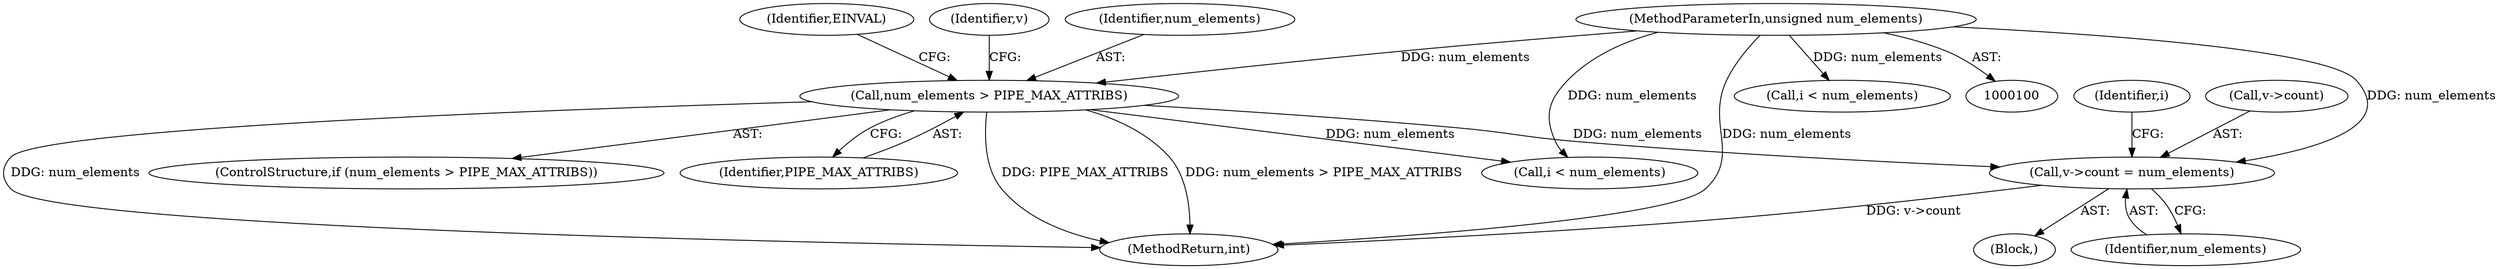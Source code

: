 digraph "0_virglrenderer_737c3350850ca4dbc5633b3bdb4118176ce59920@pointer" {
"1000126" [label="(Call,v->count = num_elements)"];
"1000121" [label="(Call,num_elements > PIPE_MAX_ATTRIBS)"];
"1000103" [label="(MethodParameterIn,unsigned num_elements)"];
"1000121" [label="(Call,num_elements > PIPE_MAX_ATTRIBS)"];
"1000105" [label="(Block,)"];
"1000128" [label="(Identifier,v)"];
"1000103" [label="(MethodParameterIn,unsigned num_elements)"];
"1000133" [label="(Identifier,i)"];
"1000122" [label="(Identifier,num_elements)"];
"1000125" [label="(Identifier,EINVAL)"];
"1000126" [label="(Call,v->count = num_elements)"];
"1000641" [label="(MethodReturn,int)"];
"1000123" [label="(Identifier,PIPE_MAX_ATTRIBS)"];
"1000554" [label="(Call,i < num_elements)"];
"1000120" [label="(ControlStructure,if (num_elements > PIPE_MAX_ATTRIBS))"];
"1000127" [label="(Call,v->count)"];
"1000130" [label="(Identifier,num_elements)"];
"1000135" [label="(Call,i < num_elements)"];
"1000126" -> "1000105"  [label="AST: "];
"1000126" -> "1000130"  [label="CFG: "];
"1000127" -> "1000126"  [label="AST: "];
"1000130" -> "1000126"  [label="AST: "];
"1000133" -> "1000126"  [label="CFG: "];
"1000126" -> "1000641"  [label="DDG: v->count"];
"1000121" -> "1000126"  [label="DDG: num_elements"];
"1000103" -> "1000126"  [label="DDG: num_elements"];
"1000121" -> "1000120"  [label="AST: "];
"1000121" -> "1000123"  [label="CFG: "];
"1000122" -> "1000121"  [label="AST: "];
"1000123" -> "1000121"  [label="AST: "];
"1000125" -> "1000121"  [label="CFG: "];
"1000128" -> "1000121"  [label="CFG: "];
"1000121" -> "1000641"  [label="DDG: PIPE_MAX_ATTRIBS"];
"1000121" -> "1000641"  [label="DDG: num_elements > PIPE_MAX_ATTRIBS"];
"1000121" -> "1000641"  [label="DDG: num_elements"];
"1000103" -> "1000121"  [label="DDG: num_elements"];
"1000121" -> "1000135"  [label="DDG: num_elements"];
"1000103" -> "1000100"  [label="AST: "];
"1000103" -> "1000641"  [label="DDG: num_elements"];
"1000103" -> "1000135"  [label="DDG: num_elements"];
"1000103" -> "1000554"  [label="DDG: num_elements"];
}
